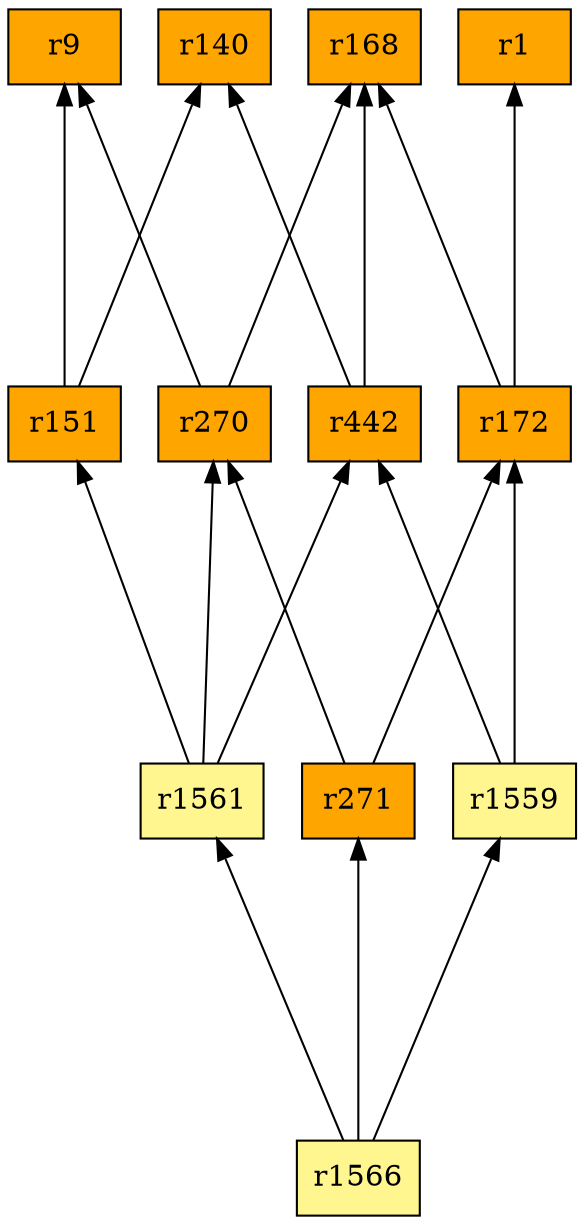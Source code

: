 digraph G {
rankdir=BT;ranksep="2.0";
"r270" [shape=record,fillcolor=orange,style=filled,label="{r270}"];
"r271" [shape=record,fillcolor=orange,style=filled,label="{r271}"];
"r172" [shape=record,fillcolor=orange,style=filled,label="{r172}"];
"r140" [shape=record,fillcolor=orange,style=filled,label="{r140}"];
"r1561" [shape=record,fillcolor=khaki1,style=filled,label="{r1561}"];
"r1566" [shape=record,fillcolor=khaki1,style=filled,label="{r1566}"];
"r1" [shape=record,fillcolor=orange,style=filled,label="{r1}"];
"r9" [shape=record,fillcolor=orange,style=filled,label="{r9}"];
"r442" [shape=record,fillcolor=orange,style=filled,label="{r442}"];
"r1559" [shape=record,fillcolor=khaki1,style=filled,label="{r1559}"];
"r168" [shape=record,fillcolor=orange,style=filled,label="{r168}"];
"r151" [shape=record,fillcolor=orange,style=filled,label="{r151}"];
"r270" -> "r9"
"r270" -> "r168"
"r271" -> "r270"
"r271" -> "r172"
"r172" -> "r1"
"r172" -> "r168"
"r1561" -> "r270"
"r1561" -> "r442"
"r1561" -> "r151"
"r1566" -> "r271"
"r1566" -> "r1559"
"r1566" -> "r1561"
"r442" -> "r168"
"r442" -> "r140"
"r1559" -> "r172"
"r1559" -> "r442"
"r151" -> "r9"
"r151" -> "r140"
}